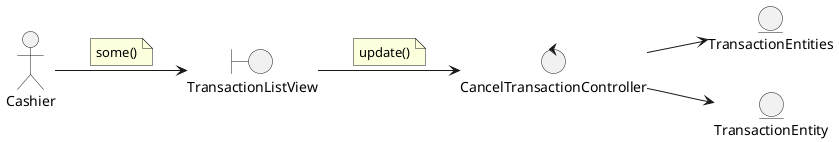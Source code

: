 @startuml
left to right direction

actor Cashier

boundary TransactionListView

control CancelTransactionController

entity TransactionEntities
entity TransactionEntity


'--- Actor relations ---
Cashier --> TransactionListView
note on link
    some()
end note

'--- Views relations ---
TransactionListView --> CancelTransactionController
note on link
    update()
end note

'--- Controllers relations ---
CancelTransactionController --> TransactionEntities
CancelTransactionController --> TransactionEntity

'--- Entity relations ---

@enduml